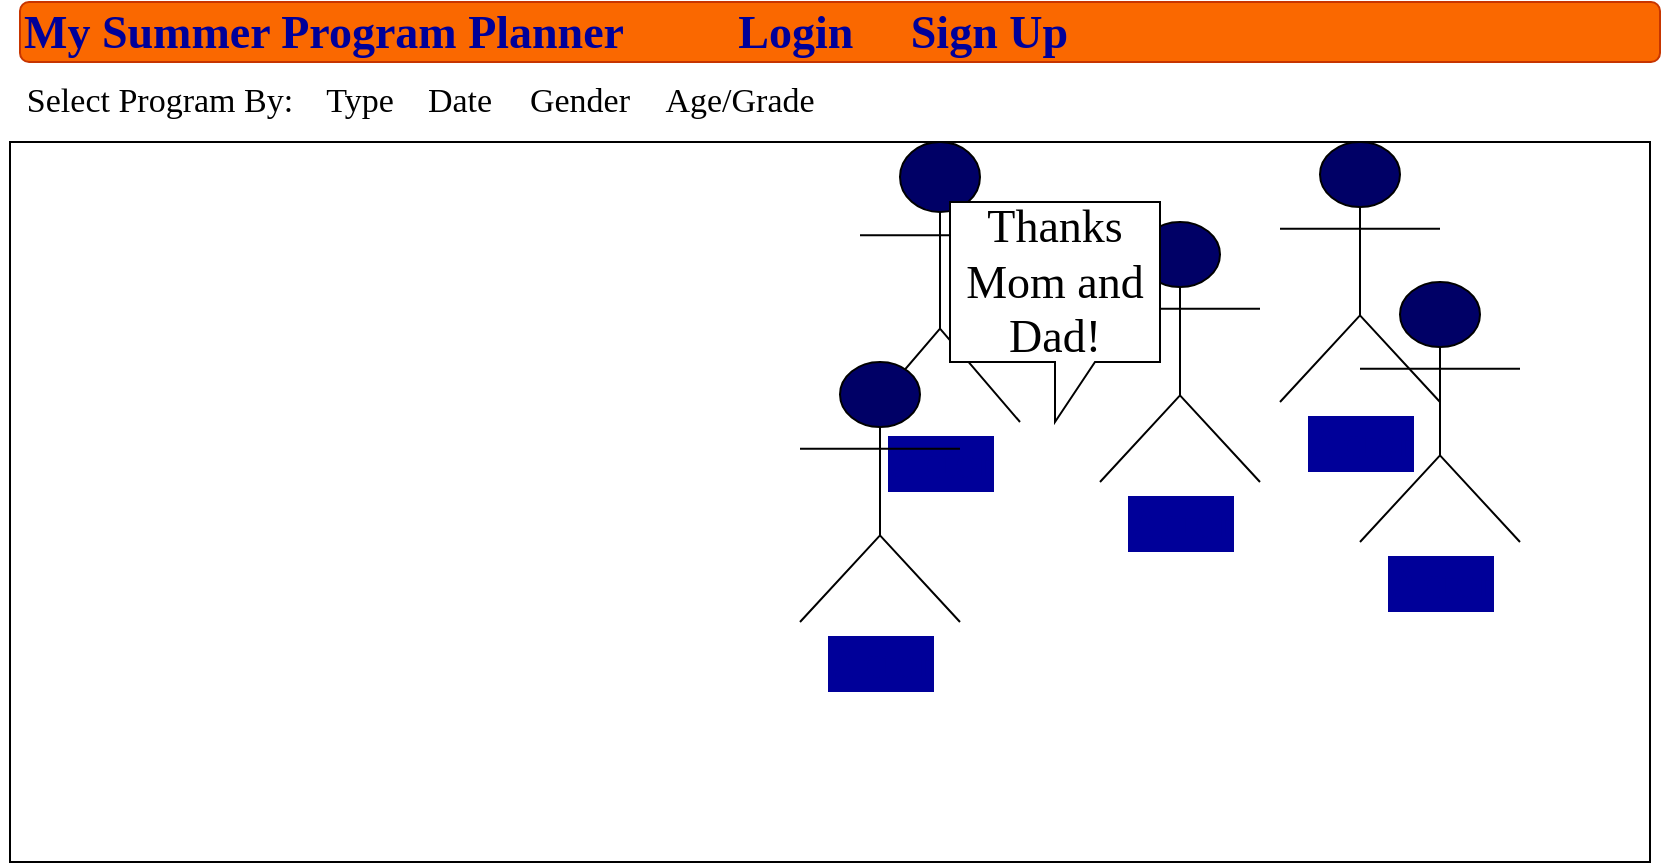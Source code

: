 <mxfile version="16.5.6" type="github">
  <diagram id="cvmp1-V0N3pFp7CAeT3K" name="Page-1">
    <mxGraphModel dx="942" dy="574" grid="1" gridSize="10" guides="1" tooltips="1" connect="1" arrows="1" fold="1" page="1" pageScale="1" pageWidth="850" pageHeight="1100" math="0" shadow="0">
      <root>
        <mxCell id="0" />
        <mxCell id="1" parent="0" />
        <mxCell id="owE2RgjQQhzwkLlDv5GW-3" value="&lt;div align=&quot;left&quot;&gt;&lt;b style=&quot;font-size: 23px&quot;&gt;&lt;font style=&quot;font-size: 23px&quot; face=&quot;Garamond&quot;&gt;My Summer Program Planner &amp;nbsp;&lt;span style=&quot;white-space: pre&quot;&gt;&amp;nbsp;&lt;/span&gt;&lt;span style=&quot;white-space: pre&quot;&gt;&lt;/span&gt;&lt;span style=&quot;white-space: pre&quot;&gt;&lt;/span&gt;&lt;span style=&quot;white-space: pre&quot;&gt;&lt;/span&gt;&lt;span style=&quot;white-space: pre&quot;&gt;&lt;/span&gt;&lt;span style=&quot;white-space: pre&quot;&gt;&lt;/span&gt;&lt;span style=&quot;white-space: pre&quot;&gt;&lt;/span&gt;&lt;span style=&quot;white-space: pre&quot;&gt;	&lt;/span&gt;&lt;span style=&quot;white-space: pre&quot;&gt;	&lt;/span&gt;&lt;span style=&quot;white-space: pre&quot;&gt;	&lt;/span&gt;&lt;span style=&quot;white-space: pre&quot;&gt;	&lt;/span&gt;&lt;span style=&quot;white-space: pre&quot;&gt;	&lt;/span&gt;&lt;span style=&quot;white-space: pre&quot;&gt;	&lt;/span&gt;&lt;span style=&quot;white-space: pre&quot;&gt;	&lt;/span&gt;Login &amp;nbsp; &amp;nbsp; Sign Up &lt;/font&gt;&lt;/b&gt;&lt;br&gt;&lt;/div&gt;" style="rounded=1;whiteSpace=wrap;html=1;fontFamily=Verdana;align=left;labelBackgroundColor=none;labelBorderColor=none;fillColor=#fa6800;strokeColor=#C73500;fontColor=#000099;" parent="1" vertex="1">
          <mxGeometry x="20" y="10" width="820" height="30" as="geometry" />
        </mxCell>
        <mxCell id="owE2RgjQQhzwkLlDv5GW-10" value="" style="rounded=0;whiteSpace=wrap;html=1;labelBackgroundColor=none;labelBorderColor=none;fontFamily=Garamond;fontSize=23;fontColor=#000099;" parent="1" vertex="1">
          <mxGeometry x="15" y="80" width="820" height="360" as="geometry" />
        </mxCell>
        <mxCell id="owE2RgjQQhzwkLlDv5GW-14" value="Actor" style="shape=umlActor;verticalLabelPosition=bottom;verticalAlign=top;html=1;outlineConnect=0;labelBackgroundColor=#000099;labelBorderColor=none;fontFamily=Garamond;fontSize=23;fontColor=#000099;fillColor=#000066;" parent="1" vertex="1">
          <mxGeometry x="440" y="80" width="80" height="140" as="geometry" />
        </mxCell>
        <mxCell id="owE2RgjQQhzwkLlDv5GW-15" value="Actor" style="shape=umlActor;verticalLabelPosition=bottom;verticalAlign=top;html=1;outlineConnect=0;labelBackgroundColor=#000099;labelBorderColor=none;fontFamily=Garamond;fontSize=23;fontColor=#000099;fillColor=#000066;" parent="1" vertex="1">
          <mxGeometry x="650" y="80" width="80" height="130" as="geometry" />
        </mxCell>
        <mxCell id="owE2RgjQQhzwkLlDv5GW-16" value="Actor" style="shape=umlActor;verticalLabelPosition=bottom;verticalAlign=top;html=1;outlineConnect=0;labelBackgroundColor=#000099;labelBorderColor=none;fontFamily=Garamond;fontSize=23;fontColor=#000099;fillColor=#000066;" parent="1" vertex="1">
          <mxGeometry x="410" y="190" width="80" height="130" as="geometry" />
        </mxCell>
        <mxCell id="owE2RgjQQhzwkLlDv5GW-17" value="Actor" style="shape=umlActor;verticalLabelPosition=bottom;verticalAlign=top;html=1;outlineConnect=0;labelBackgroundColor=#000099;labelBorderColor=none;fontFamily=Garamond;fontSize=23;fontColor=#000099;fillColor=#000066;" parent="1" vertex="1">
          <mxGeometry x="560" y="120" width="80" height="130" as="geometry" />
        </mxCell>
        <mxCell id="owE2RgjQQhzwkLlDv5GW-18" value="Actor" style="shape=umlActor;verticalLabelPosition=bottom;verticalAlign=top;html=1;outlineConnect=0;labelBackgroundColor=#000099;labelBorderColor=none;fontFamily=Garamond;fontSize=23;fontColor=#000099;fillColor=#000066;" parent="1" vertex="1">
          <mxGeometry x="690" y="150" width="80" height="130" as="geometry" />
        </mxCell>
        <mxCell id="owE2RgjQQhzwkLlDv5GW-24" value="&lt;font&gt;&lt;span style=&quot;&quot;&gt;Thanks Mom and Dad!&lt;/span&gt;&lt;/font&gt;&lt;br&gt;&lt;span style=&quot;&quot;&gt;&lt;/span&gt;" style="shape=callout;whiteSpace=wrap;html=1;perimeter=calloutPerimeter;labelBackgroundColor=none;labelBorderColor=none;fontFamily=Garamond;fontSize=23;fontColor=#000000;fillColor=#FFFFFF;strokeColor=default;" parent="1" vertex="1">
          <mxGeometry x="485" y="110" width="105" height="110" as="geometry" />
        </mxCell>
        <mxCell id="hEebd_EvV0rgedwFuuHm-7" value="Select Program By:" style="text;html=1;strokeColor=none;fillColor=none;align=center;verticalAlign=middle;whiteSpace=wrap;rounded=0;fontFamily=Lucida Console;fontSize=17;" vertex="1" parent="1">
          <mxGeometry x="10" y="40" width="160" height="40" as="geometry" />
        </mxCell>
        <mxCell id="hEebd_EvV0rgedwFuuHm-8" value="Type" style="text;html=1;strokeColor=none;fillColor=none;align=center;verticalAlign=middle;whiteSpace=wrap;rounded=0;fontFamily=Lucida Console;fontSize=17;" vertex="1" parent="1">
          <mxGeometry x="160" y="45" width="60" height="30" as="geometry" />
        </mxCell>
        <mxCell id="hEebd_EvV0rgedwFuuHm-9" value="Date" style="text;html=1;strokeColor=none;fillColor=none;align=center;verticalAlign=middle;whiteSpace=wrap;rounded=0;fontFamily=Lucida Console;fontSize=17;" vertex="1" parent="1">
          <mxGeometry x="210" y="45" width="60" height="30" as="geometry" />
        </mxCell>
        <mxCell id="hEebd_EvV0rgedwFuuHm-10" value="Gender" style="text;html=1;strokeColor=none;fillColor=none;align=center;verticalAlign=middle;whiteSpace=wrap;rounded=0;fontFamily=Lucida Console;fontSize=17;" vertex="1" parent="1">
          <mxGeometry x="270" y="45" width="60" height="30" as="geometry" />
        </mxCell>
        <mxCell id="hEebd_EvV0rgedwFuuHm-11" value="Age/Grade" style="text;html=1;strokeColor=none;fillColor=none;align=center;verticalAlign=middle;whiteSpace=wrap;rounded=0;fontFamily=Lucida Console;fontSize=17;" vertex="1" parent="1">
          <mxGeometry x="350" y="45" width="60" height="30" as="geometry" />
        </mxCell>
      </root>
    </mxGraphModel>
  </diagram>
</mxfile>
